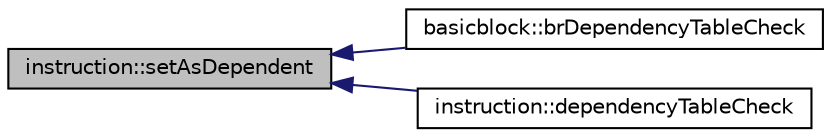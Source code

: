 digraph G
{
  edge [fontname="Helvetica",fontsize="10",labelfontname="Helvetica",labelfontsize="10"];
  node [fontname="Helvetica",fontsize="10",shape=record];
  rankdir=LR;
  Node1 [label="instruction::setAsDependent",height=0.2,width=0.4,color="black", fillcolor="grey75", style="filled" fontcolor="black"];
  Node1 -> Node2 [dir=back,color="midnightblue",fontsize="10",style="solid",fontname="Helvetica"];
  Node2 [label="basicblock::brDependencyTableCheck",height=0.2,width=0.4,color="black", fillcolor="white", style="filled",URL="$classbasicblock.html#ab7adcaad4e1c148578c9ee7c419ebabc"];
  Node1 -> Node3 [dir=back,color="midnightblue",fontsize="10",style="solid",fontname="Helvetica"];
  Node3 [label="instruction::dependencyTableCheck",height=0.2,width=0.4,color="black", fillcolor="white", style="filled",URL="$classinstruction.html#ab21a5713ecebfd1b6b6c8aeed06e4679"];
}

